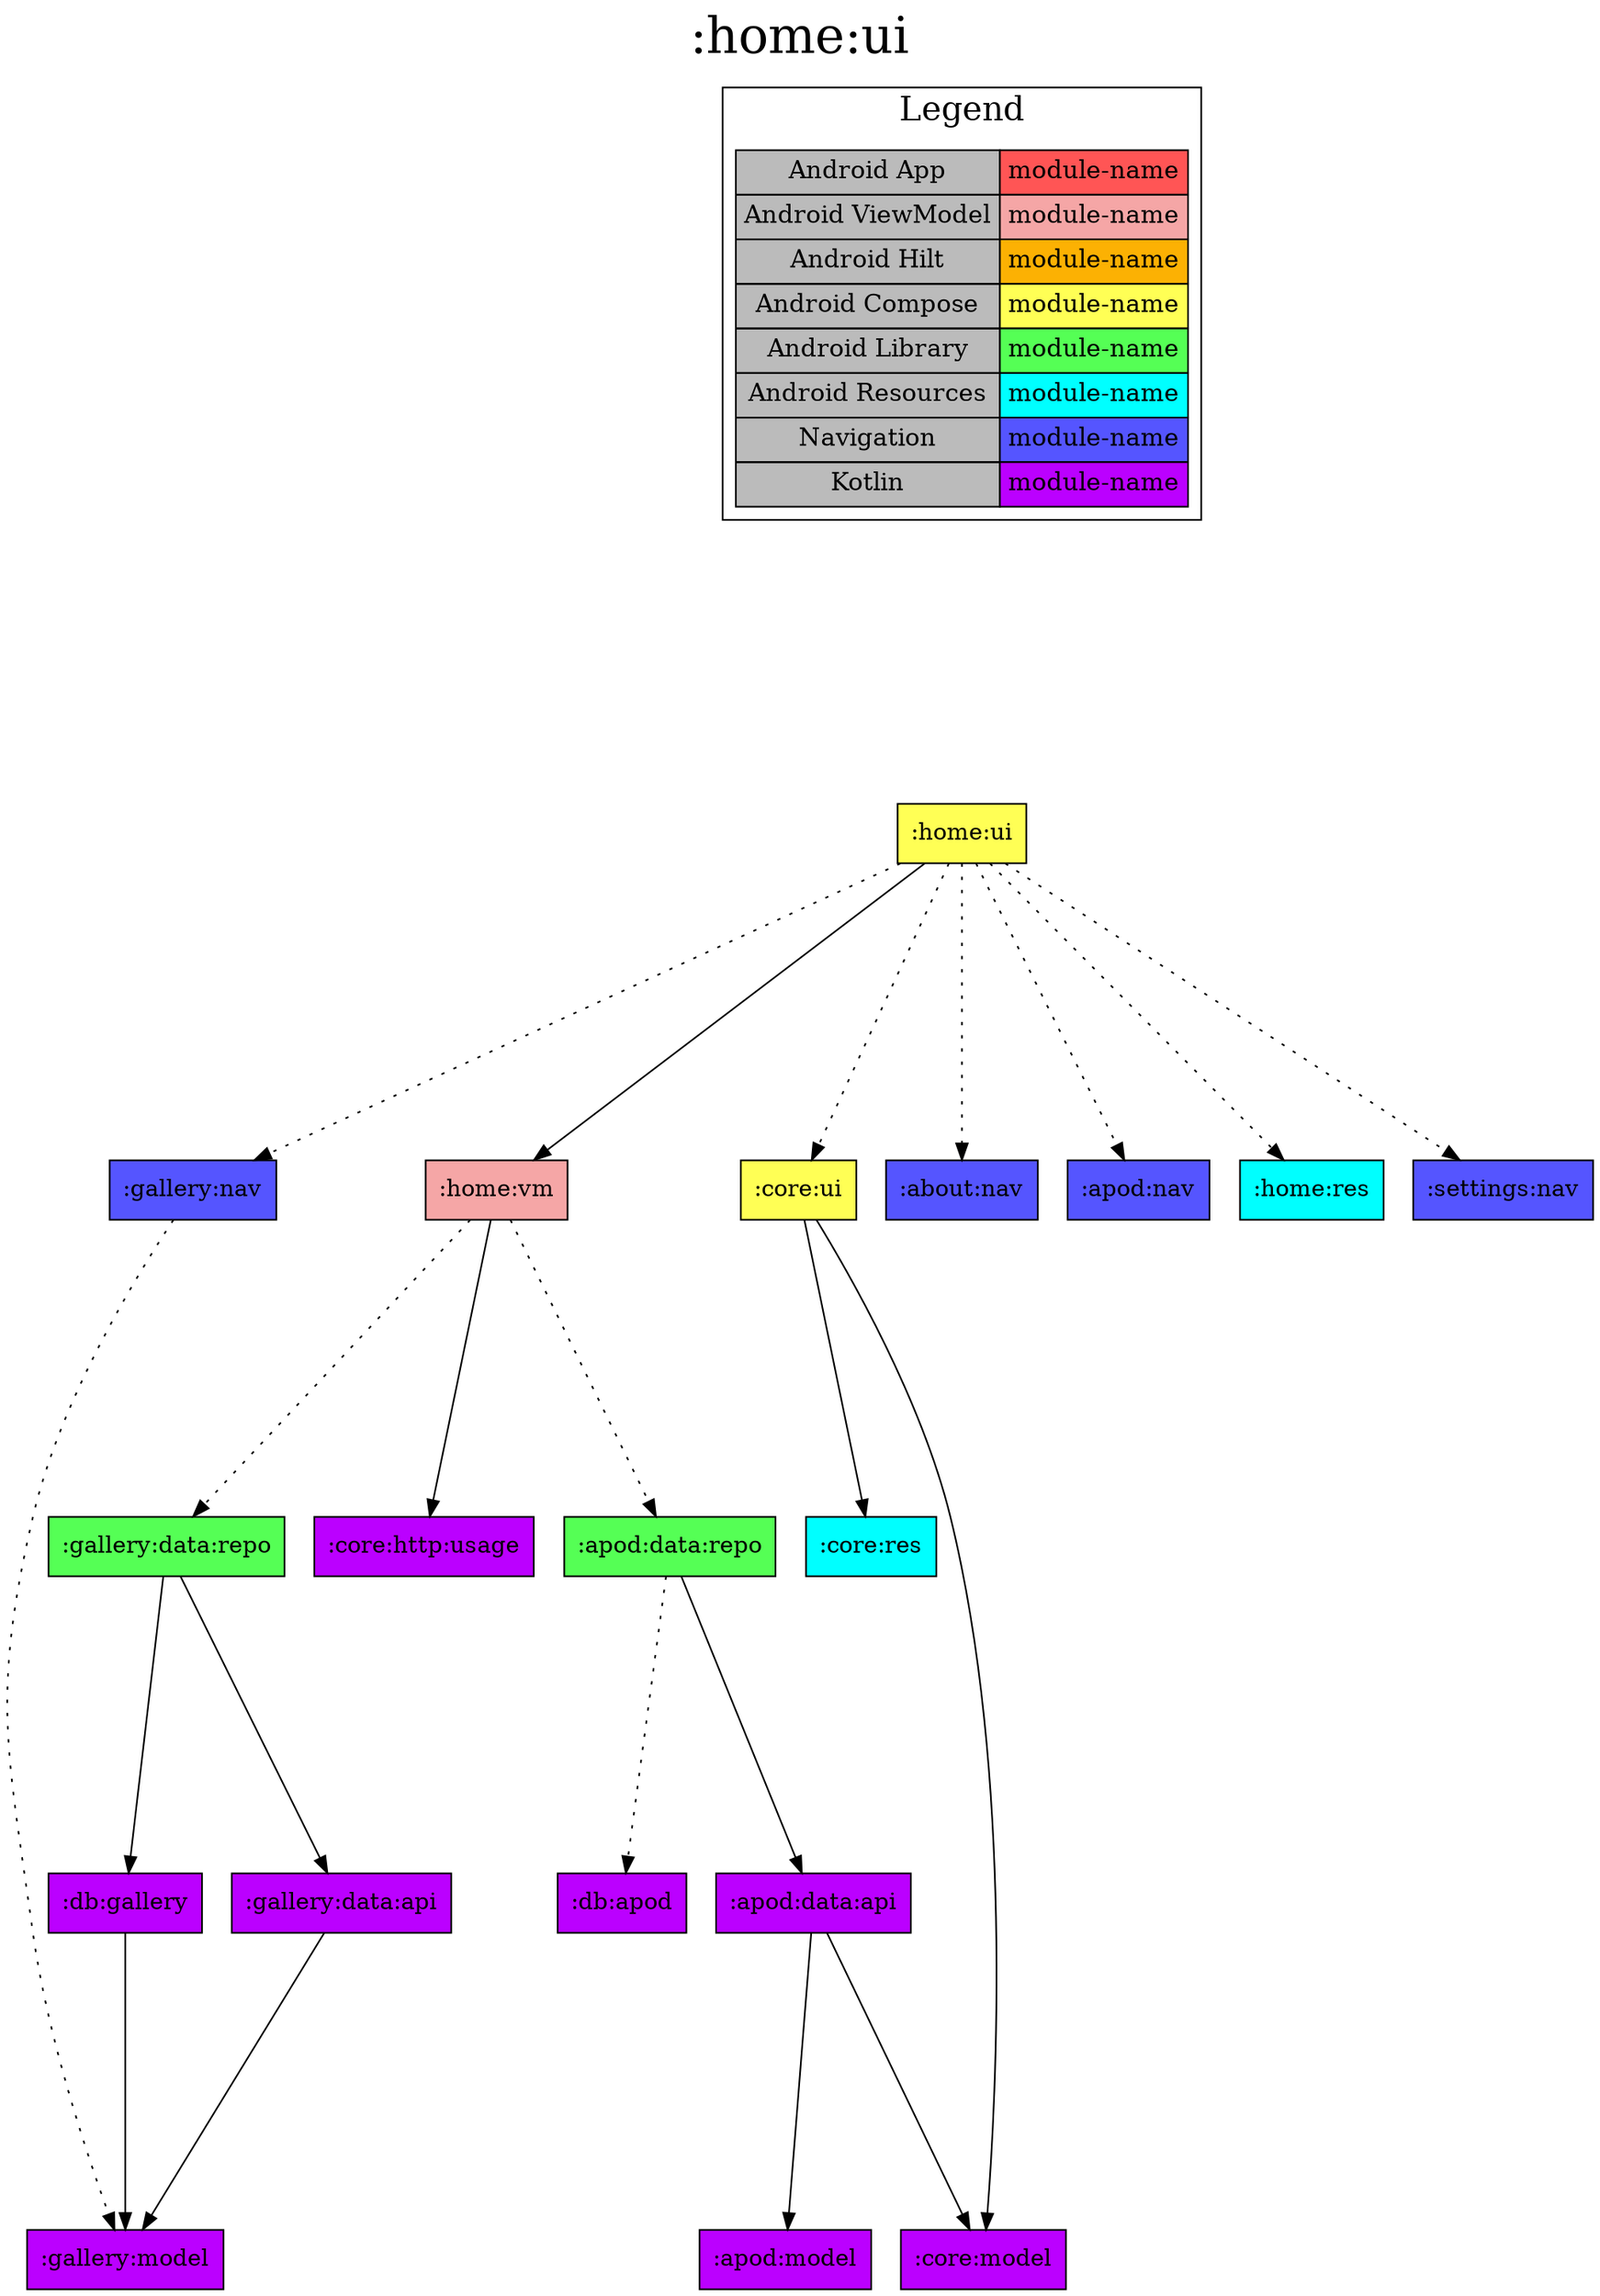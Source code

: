 digraph {
edge ["dir"="forward"]
graph ["dpi"="100","label"=":home:ui","labelloc"="t","fontsize"="30","ranksep"="2.5","rankdir"="TB"]
node ["style"="filled"]
":home:ui" ["fillcolor"="#FFFF55","shape"="box"]
":home:vm" ["fillcolor"="#F5A6A6","shape"="box"]
":core:http:usage" ["fillcolor"="#BB00FF","shape"="box"]
":apod:data:repo" ["fillcolor"="#55FF55","shape"="box"]
":apod:data:api" ["fillcolor"="#BB00FF","shape"="box"]
":apod:model" ["fillcolor"="#BB00FF","shape"="box"]
":core:model" ["fillcolor"="#BB00FF","shape"="box"]
":db:apod" ["fillcolor"="#BB00FF","shape"="box"]
":gallery:data:repo" ["fillcolor"="#55FF55","shape"="box"]
":db:gallery" ["fillcolor"="#BB00FF","shape"="box"]
":gallery:model" ["fillcolor"="#BB00FF","shape"="box"]
":gallery:data:api" ["fillcolor"="#BB00FF","shape"="box"]
":about:nav" ["fillcolor"="#5555FF","shape"="box"]
":apod:nav" ["fillcolor"="#5555FF","shape"="box"]
":core:ui" ["fillcolor"="#FFFF55","shape"="box"]
":core:res" ["fillcolor"="#00FFFF","shape"="box"]
":gallery:nav" ["fillcolor"="#5555FF","shape"="box"]
":home:res" ["fillcolor"="#00FFFF","shape"="box"]
":settings:nav" ["fillcolor"="#5555FF","shape"="box"]
{
edge ["dir"="none"]
graph ["rank"="same"]
}
":home:ui" -> ":home:vm"
":home:ui" -> ":about:nav" ["style"="dotted"]
":home:ui" -> ":apod:nav" ["style"="dotted"]
":home:ui" -> ":core:ui" ["style"="dotted"]
":home:ui" -> ":gallery:nav" ["style"="dotted"]
":home:ui" -> ":home:res" ["style"="dotted"]
":home:ui" -> ":settings:nav" ["style"="dotted"]
":home:vm" -> ":core:http:usage"
":home:vm" -> ":apod:data:repo" ["style"="dotted"]
":home:vm" -> ":gallery:data:repo" ["style"="dotted"]
":apod:data:repo" -> ":apod:data:api"
":apod:data:repo" -> ":db:apod" ["style"="dotted"]
":apod:data:api" -> ":apod:model"
":apod:data:api" -> ":core:model"
":gallery:data:repo" -> ":db:gallery"
":gallery:data:repo" -> ":gallery:data:api"
":db:gallery" -> ":gallery:model"
":gallery:data:api" -> ":gallery:model"
":core:ui" -> ":core:model"
":core:ui" -> ":core:res"
":gallery:nav" -> ":gallery:model" ["style"="dotted"]
subgraph "cluster_legend" {
edge ["dir"="none"]
graph ["label"="Legend","fontsize"="20"]
"Legend" ["style"="filled","fillcolor"="#bbbbbb","shape"="none","margin"="0","fontsize"="15","label"=<
<TABLE BORDER="0" CELLBORDER="1" CELLSPACING="0" CELLPADDING="4">
<TR><TD>Android App</TD><TD BGCOLOR="#FF5555">module-name</TD></TR>
<TR><TD>Android ViewModel</TD><TD BGCOLOR="#F5A6A6">module-name</TD></TR>
<TR><TD>Android Hilt</TD><TD BGCOLOR="#FCB103">module-name</TD></TR>
<TR><TD>Android Compose</TD><TD BGCOLOR="#FFFF55">module-name</TD></TR>
<TR><TD>Android Library</TD><TD BGCOLOR="#55FF55">module-name</TD></TR>
<TR><TD>Android Resources</TD><TD BGCOLOR="#00FFFF">module-name</TD></TR>
<TR><TD>Navigation</TD><TD BGCOLOR="#5555FF">module-name</TD></TR>
<TR><TD>Kotlin</TD><TD BGCOLOR="#BB00FF">module-name</TD></TR>
</TABLE>
>]
} -> ":home:ui" ["style"="invis"]
}